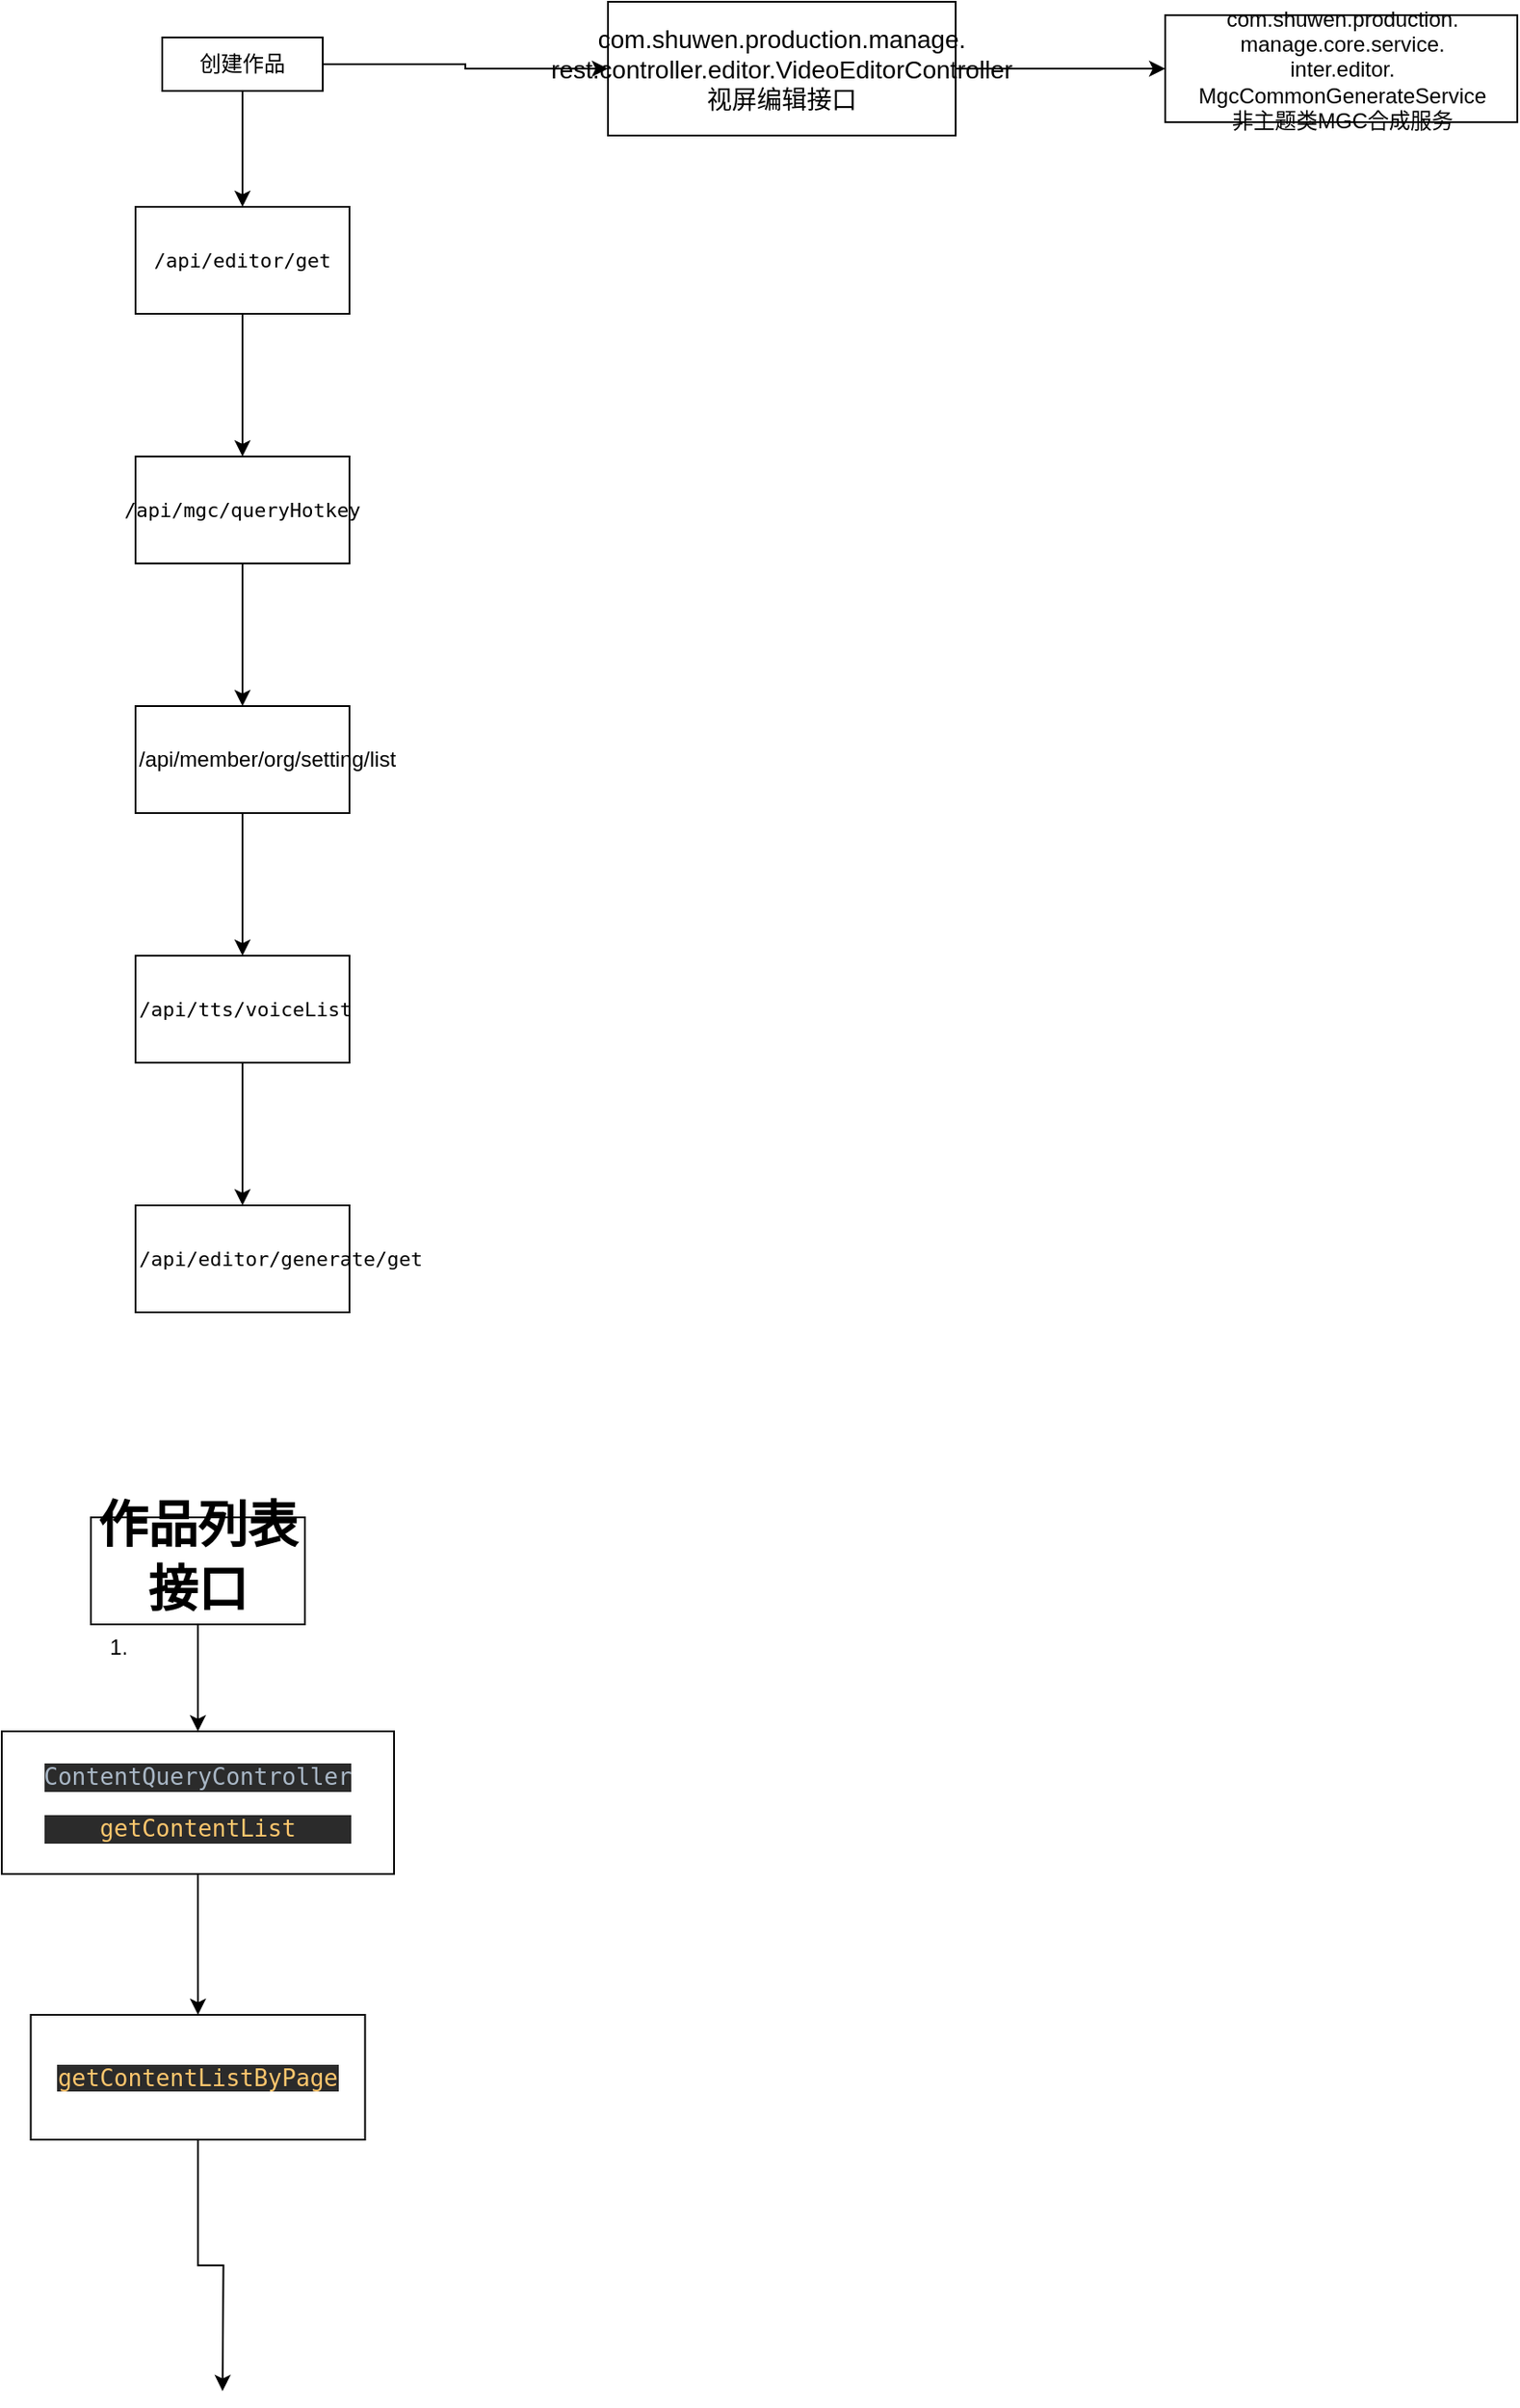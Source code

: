 <mxfile version="14.8.2" type="github">
  <diagram id="CbhpPbNnjzJ3yGWywIE5" name="Page-1">
    <mxGraphModel dx="1819" dy="452" grid="1" gridSize="10" guides="1" tooltips="1" connect="1" arrows="1" fold="1" page="1" pageScale="1" pageWidth="827" pageHeight="1169" math="0" shadow="0">
      <root>
        <mxCell id="0" />
        <mxCell id="1" parent="0" />
        <mxCell id="r5_zhPmx1jBsvl4OY7cj-5" value="" style="edgeStyle=orthogonalEdgeStyle;orthogonalLoop=1;jettySize=auto;html=1;" edge="1" parent="1" source="r5_zhPmx1jBsvl4OY7cj-1" target="r5_zhPmx1jBsvl4OY7cj-4">
          <mxGeometry relative="1" as="geometry" />
        </mxCell>
        <mxCell id="r5_zhPmx1jBsvl4OY7cj-15" value="" style="edgeStyle=orthogonalEdgeStyle;rounded=0;orthogonalLoop=1;jettySize=auto;html=1;fontColor=#000000;" edge="1" parent="1" source="r5_zhPmx1jBsvl4OY7cj-1" target="r5_zhPmx1jBsvl4OY7cj-14">
          <mxGeometry relative="1" as="geometry" />
        </mxCell>
        <mxCell id="r5_zhPmx1jBsvl4OY7cj-1" value="创建作品" style="whiteSpace=wrap;html=1;" vertex="1" parent="1">
          <mxGeometry x="40" y="60" width="90" height="30" as="geometry" />
        </mxCell>
        <mxCell id="r5_zhPmx1jBsvl4OY7cj-7" value="" style="edgeStyle=orthogonalEdgeStyle;orthogonalLoop=1;jettySize=auto;html=1;fontColor=#000000;" edge="1" parent="1" source="r5_zhPmx1jBsvl4OY7cj-4" target="r5_zhPmx1jBsvl4OY7cj-6">
          <mxGeometry relative="1" as="geometry" />
        </mxCell>
        <mxCell id="r5_zhPmx1jBsvl4OY7cj-4" value="&lt;span style=&quot;font-family: &amp;quot;menlo&amp;quot; , monospace ; font-size: 11px ; text-align: left&quot;&gt;/api/editor/get&lt;/span&gt;" style="whiteSpace=wrap;html=1;labelBackgroundColor=none;" vertex="1" parent="1">
          <mxGeometry x="25" y="155" width="120" height="60" as="geometry" />
        </mxCell>
        <mxCell id="r5_zhPmx1jBsvl4OY7cj-9" value="" style="edgeStyle=orthogonalEdgeStyle;orthogonalLoop=1;jettySize=auto;html=1;fontColor=#000000;" edge="1" parent="1" source="r5_zhPmx1jBsvl4OY7cj-6" target="r5_zhPmx1jBsvl4OY7cj-8">
          <mxGeometry relative="1" as="geometry" />
        </mxCell>
        <mxCell id="r5_zhPmx1jBsvl4OY7cj-6" value="&lt;span style=&quot;font-family: &amp;#34;menlo&amp;#34; , monospace ; font-size: 11px ; text-align: left&quot;&gt;/api/mgc/queryHotkey&lt;/span&gt;" style="whiteSpace=wrap;html=1;" vertex="1" parent="1">
          <mxGeometry x="25" y="295" width="120" height="60" as="geometry" />
        </mxCell>
        <mxCell id="r5_zhPmx1jBsvl4OY7cj-11" value="" style="edgeStyle=orthogonalEdgeStyle;rounded=0;orthogonalLoop=1;jettySize=auto;html=1;fontColor=#000000;" edge="1" parent="1" source="r5_zhPmx1jBsvl4OY7cj-8" target="r5_zhPmx1jBsvl4OY7cj-10">
          <mxGeometry relative="1" as="geometry" />
        </mxCell>
        <mxCell id="r5_zhPmx1jBsvl4OY7cj-8" value="&lt;p style=&quot;text-align: justify&quot;&gt;&lt;span style=&quot;line-height: 100%&quot;&gt;/api/member/org/setting/list&lt;/span&gt;&lt;/p&gt;" style="whiteSpace=wrap;html=1;align=left;" vertex="1" parent="1">
          <mxGeometry x="25" y="435" width="120" height="60" as="geometry" />
        </mxCell>
        <mxCell id="r5_zhPmx1jBsvl4OY7cj-13" value="" style="edgeStyle=orthogonalEdgeStyle;rounded=0;orthogonalLoop=1;jettySize=auto;html=1;fontColor=#000000;" edge="1" parent="1" source="r5_zhPmx1jBsvl4OY7cj-10" target="r5_zhPmx1jBsvl4OY7cj-12">
          <mxGeometry relative="1" as="geometry" />
        </mxCell>
        <mxCell id="r5_zhPmx1jBsvl4OY7cj-10" value="&lt;span style=&quot;font-family: &amp;#34;menlo&amp;#34; , monospace ; font-size: 11px&quot;&gt;/api/tts/voiceList&lt;/span&gt;" style="whiteSpace=wrap;html=1;align=left;" vertex="1" parent="1">
          <mxGeometry x="25" y="575" width="120" height="60" as="geometry" />
        </mxCell>
        <mxCell id="r5_zhPmx1jBsvl4OY7cj-12" value="&lt;span style=&quot;font-family: &amp;#34;menlo&amp;#34; , monospace ; font-size: 11px&quot;&gt;/api/editor/generate/get&lt;/span&gt;" style="whiteSpace=wrap;html=1;align=left;" vertex="1" parent="1">
          <mxGeometry x="25" y="715" width="120" height="60" as="geometry" />
        </mxCell>
        <mxCell id="r5_zhPmx1jBsvl4OY7cj-17" value="" style="edgeStyle=orthogonalEdgeStyle;rounded=0;orthogonalLoop=1;jettySize=auto;html=1;fontColor=#000000;" edge="1" parent="1" source="r5_zhPmx1jBsvl4OY7cj-14" target="r5_zhPmx1jBsvl4OY7cj-16">
          <mxGeometry relative="1" as="geometry" />
        </mxCell>
        <mxCell id="r5_zhPmx1jBsvl4OY7cj-14" value="&lt;font style=&quot;font-size: 14px&quot;&gt;com.shuwen.production.manage.&lt;br&gt;rest.controller.editor.VideoEditorController&lt;br&gt;视屏编辑接口&lt;br&gt;&lt;/font&gt;" style="whiteSpace=wrap;html=1;align=center;" vertex="1" parent="1">
          <mxGeometry x="290" y="40" width="195" height="75" as="geometry" />
        </mxCell>
        <mxCell id="r5_zhPmx1jBsvl4OY7cj-16" value="com.shuwen.production.&lt;br&gt;manage.core.service.&lt;br&gt;inter.editor.&lt;br&gt;MgcCommonGenerateService&lt;br&gt;非主题类MGC合成服务&lt;br&gt;" style="whiteSpace=wrap;html=1;" vertex="1" parent="1">
          <mxGeometry x="602.5" y="47.5" width="197.5" height="60" as="geometry" />
        </mxCell>
        <mxCell id="r5_zhPmx1jBsvl4OY7cj-23" value="" style="edgeStyle=orthogonalEdgeStyle;rounded=0;orthogonalLoop=1;jettySize=auto;html=1;fontColor=#000000;" edge="1" parent="1" source="r5_zhPmx1jBsvl4OY7cj-19" target="r5_zhPmx1jBsvl4OY7cj-22">
          <mxGeometry relative="1" as="geometry" />
        </mxCell>
        <mxCell id="r5_zhPmx1jBsvl4OY7cj-19" value="&lt;pre style=&quot;background-color: rgb(43 , 43 , 43) ; font-size: 9.8pt ; font-family: &amp;#34;jetbrains mono&amp;#34; , monospace ; color: rgb(169 , 183 , 198)&quot;&gt;&lt;pre style=&quot;font-family: &amp;#34;jetbrains mono&amp;#34; , monospace ; font-size: 9.8pt&quot;&gt;ContentQueryController&lt;/pre&gt;&lt;/pre&gt;&lt;pre style=&quot;background-color: rgb(43 , 43 , 43) ; font-size: 9.8pt ; font-family: &amp;#34;jetbrains mono&amp;#34; , monospace ; color: rgb(169 , 183 , 198)&quot;&gt;&lt;span style=&quot;color: #ffc66d&quot;&gt;getContentList&lt;/span&gt;&lt;/pre&gt;" style="rounded=0;whiteSpace=wrap;html=1;labelBackgroundColor=none;fontColor=#000000;" vertex="1" parent="1">
          <mxGeometry x="-50" y="1010" width="220" height="80" as="geometry" />
        </mxCell>
        <mxCell id="r5_zhPmx1jBsvl4OY7cj-21" value="" style="edgeStyle=orthogonalEdgeStyle;rounded=0;orthogonalLoop=1;jettySize=auto;html=1;fontColor=#000000;" edge="1" parent="1" source="r5_zhPmx1jBsvl4OY7cj-20" target="r5_zhPmx1jBsvl4OY7cj-19">
          <mxGeometry relative="1" as="geometry" />
        </mxCell>
        <mxCell id="r5_zhPmx1jBsvl4OY7cj-20" value="&lt;div class=&quot;lake-content&quot;&gt;&lt;h1 id=&quot;PObCY&quot; style=&quot;font-size: 28px ; line-height: 36px ; margin: 7px 0&quot;&gt;&lt;span class=&quot;ne-text&quot;&gt;作品列表接口&lt;/span&gt;&lt;/h1&gt;&lt;ol class=&quot;ne-ol&quot; style=&quot;margin: 0 ; padding-left: 23px&quot;&gt;&lt;li id=&quot;uf701a287&quot;&gt;&lt;span class=&quot;ne-text&quot;&gt;&lt;/span&gt;&lt;/li&gt;&lt;/ol&gt;&lt;/div&gt;" style="rounded=0;whiteSpace=wrap;html=1;labelBackgroundColor=none;fontColor=#000000;" vertex="1" parent="1">
          <mxGeometry y="890" width="120" height="60" as="geometry" />
        </mxCell>
        <mxCell id="r5_zhPmx1jBsvl4OY7cj-25" value="" style="edgeStyle=orthogonalEdgeStyle;rounded=0;orthogonalLoop=1;jettySize=auto;html=1;fontColor=#000000;" edge="1" parent="1" source="r5_zhPmx1jBsvl4OY7cj-22">
          <mxGeometry relative="1" as="geometry">
            <mxPoint x="73.8" y="1380" as="targetPoint" />
          </mxGeometry>
        </mxCell>
        <mxCell id="r5_zhPmx1jBsvl4OY7cj-22" value="&lt;pre style=&quot;background-color: #2b2b2b ; color: #a9b7c6 ; font-family: &amp;#34;jetbrains mono&amp;#34; , monospace ; font-size: 9.8pt&quot;&gt;&lt;span style=&quot;color: #ffc66d&quot;&gt;getContentListByPage&lt;/span&gt;&lt;/pre&gt;" style="whiteSpace=wrap;html=1;rounded=0;" vertex="1" parent="1">
          <mxGeometry x="-33.75" y="1169" width="187.5" height="70" as="geometry" />
        </mxCell>
      </root>
    </mxGraphModel>
  </diagram>
</mxfile>
